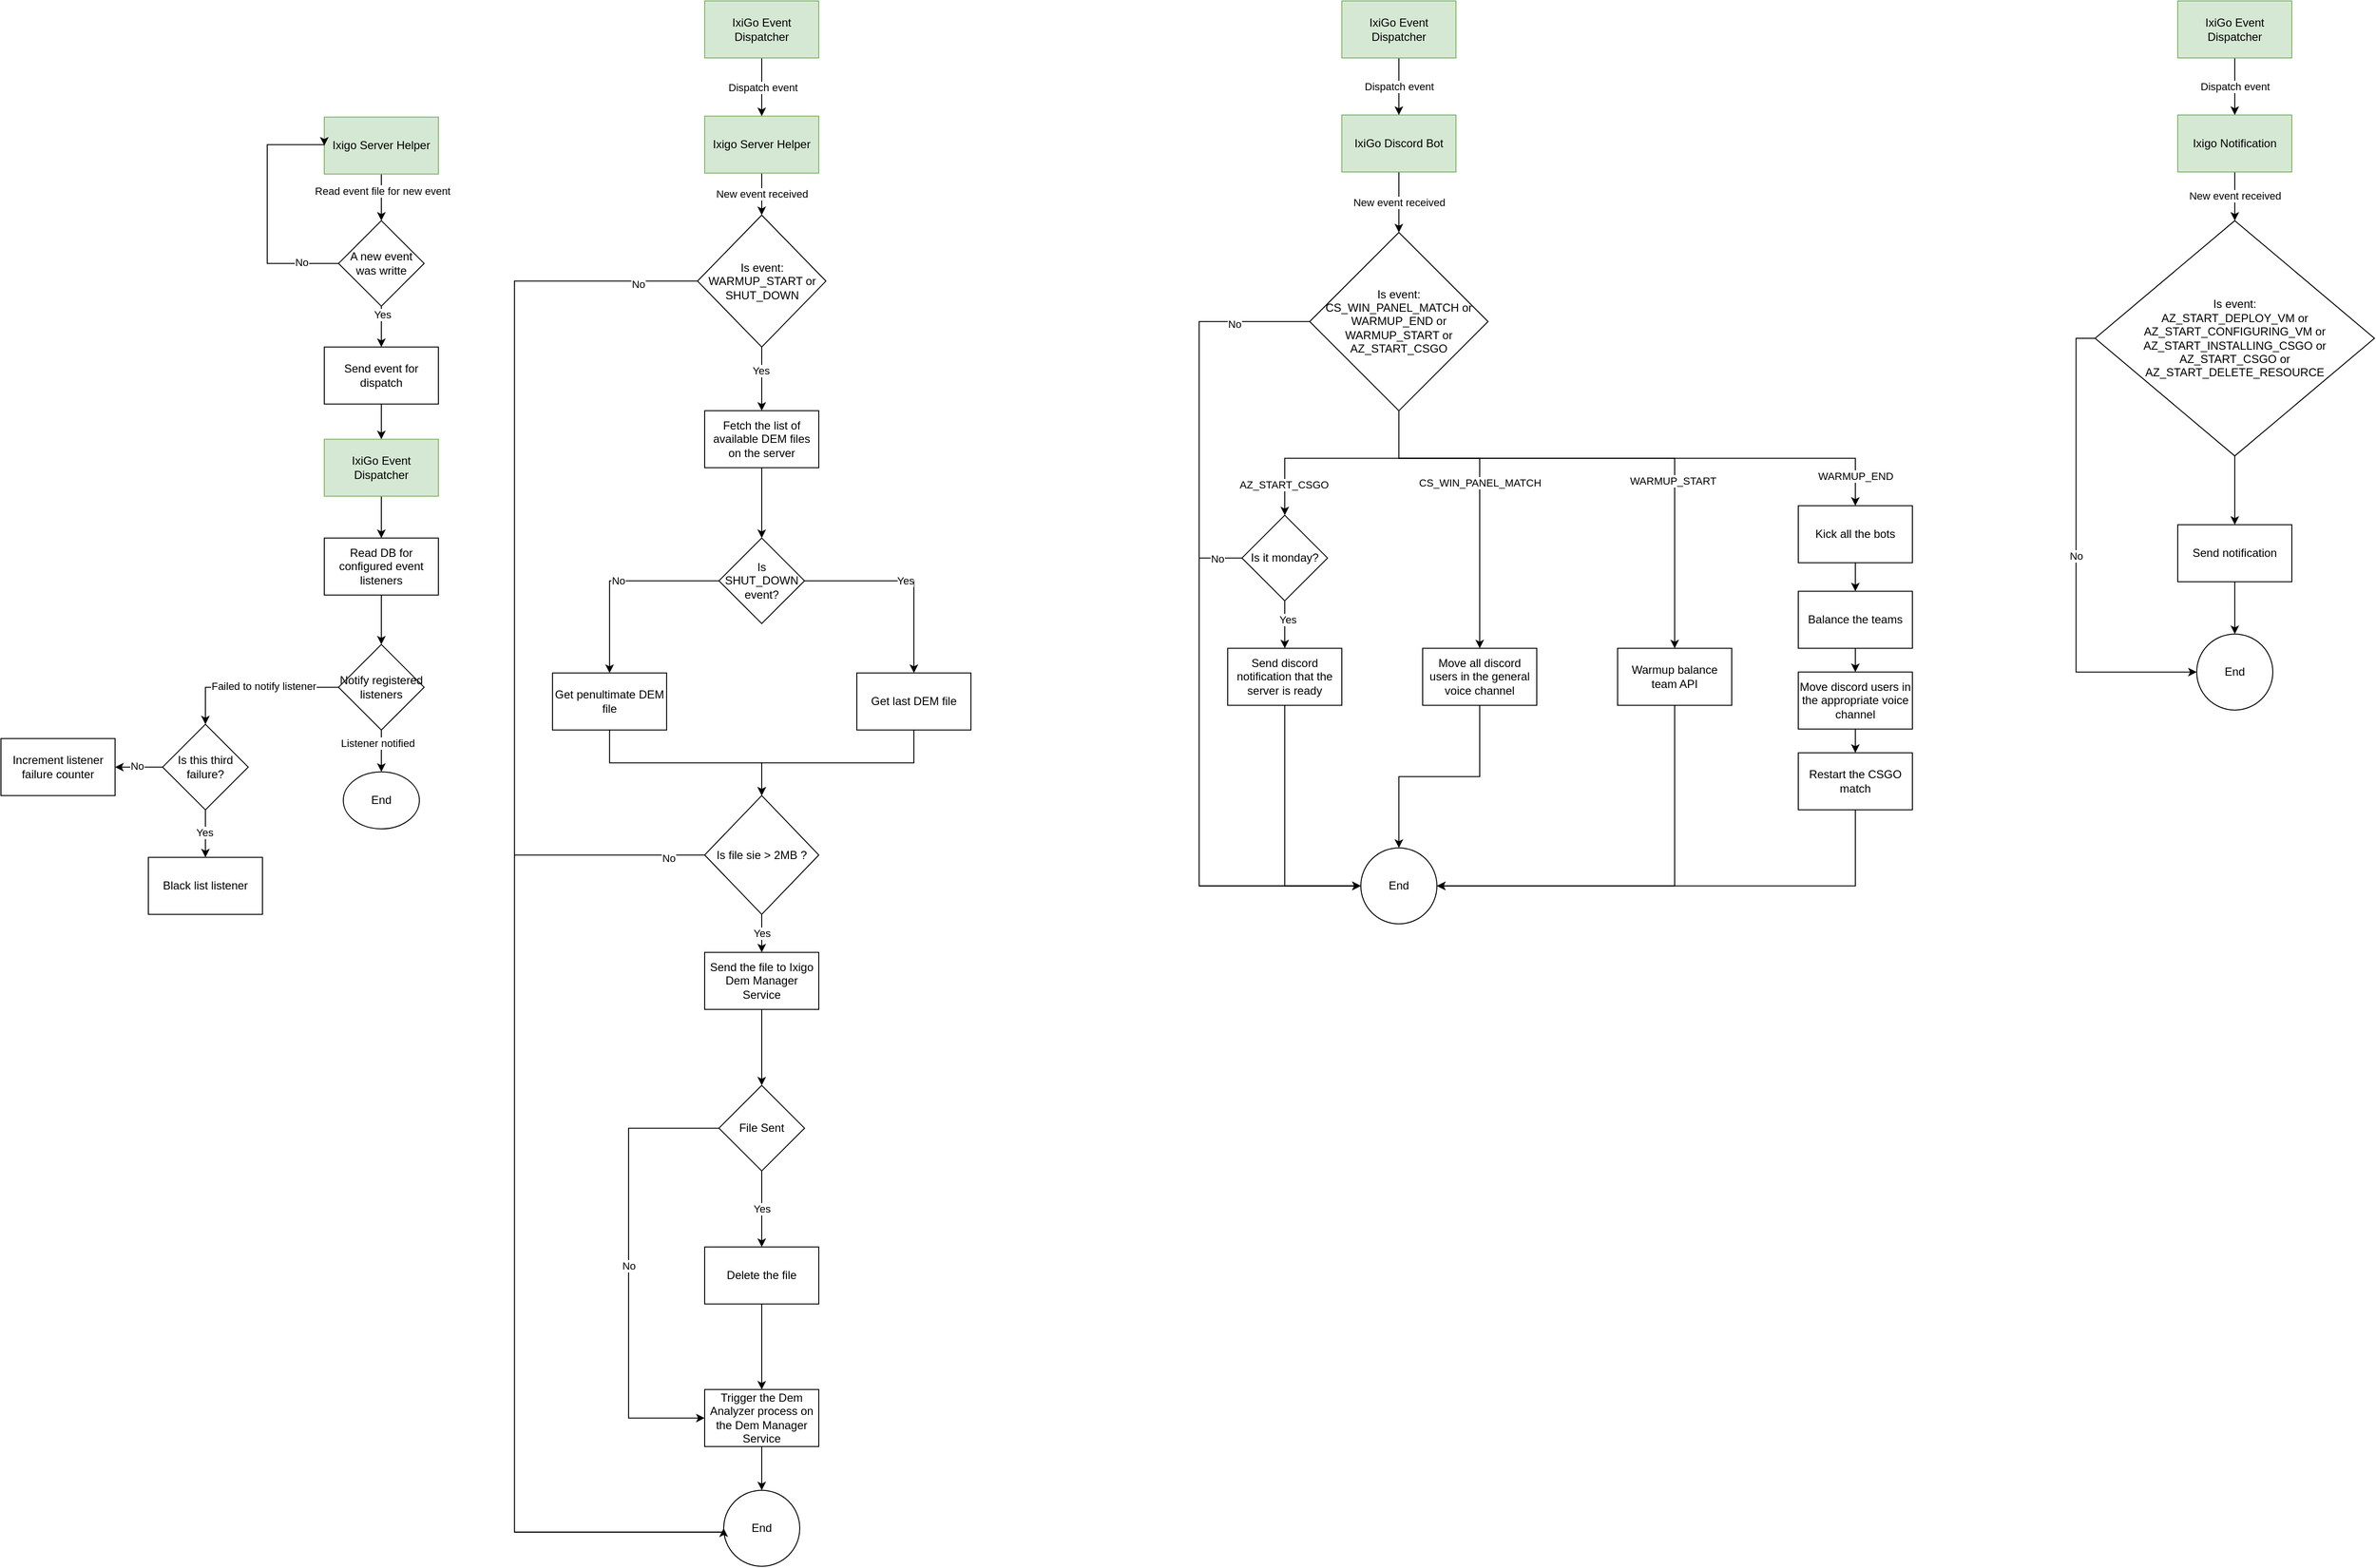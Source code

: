 <mxfile version="21.5.1" type="device">
  <diagram id="QthTcYhatjsJwfBfPGOI" name="Page-1">
    <mxGraphModel dx="1418" dy="820" grid="1" gridSize="10" guides="1" tooltips="1" connect="1" arrows="1" fold="1" page="1" pageScale="1" pageWidth="850" pageHeight="1100" math="0" shadow="0">
      <root>
        <mxCell id="0" />
        <mxCell id="1" parent="0" />
        <mxCell id="WEuV27HxXptXEJ2hA7Zx-4" style="edgeStyle=orthogonalEdgeStyle;rounded=0;orthogonalLoop=1;jettySize=auto;html=1;exitX=0.5;exitY=1;exitDx=0;exitDy=0;entryX=0.5;entryY=0;entryDx=0;entryDy=0;" parent="1" source="WEuV27HxXptXEJ2hA7Zx-1" target="WEuV27HxXptXEJ2hA7Zx-2" edge="1">
          <mxGeometry relative="1" as="geometry" />
        </mxCell>
        <mxCell id="WEuV27HxXptXEJ2hA7Zx-6" value="Read event file for new event" style="edgeLabel;html=1;align=center;verticalAlign=middle;resizable=0;points=[];" parent="WEuV27HxXptXEJ2hA7Zx-4" vertex="1" connectable="0">
          <mxGeometry x="-0.285" y="1" relative="1" as="geometry">
            <mxPoint as="offset" />
          </mxGeometry>
        </mxCell>
        <mxCell id="WEuV27HxXptXEJ2hA7Zx-1" value="Ixigo Server Helper" style="rounded=0;whiteSpace=wrap;html=1;fillColor=#d5e8d4;strokeColor=#82b366;" parent="1" vertex="1">
          <mxGeometry x="360" y="652.2" width="120" height="60" as="geometry" />
        </mxCell>
        <mxCell id="WEuV27HxXptXEJ2hA7Zx-7" style="edgeStyle=orthogonalEdgeStyle;rounded=0;orthogonalLoop=1;jettySize=auto;html=1;exitX=0;exitY=0.5;exitDx=0;exitDy=0;entryX=0;entryY=0.5;entryDx=0;entryDy=0;" parent="1" source="WEuV27HxXptXEJ2hA7Zx-2" target="WEuV27HxXptXEJ2hA7Zx-1" edge="1">
          <mxGeometry relative="1" as="geometry">
            <Array as="points">
              <mxPoint x="300" y="806.2" />
              <mxPoint x="300" y="681.2" />
              <mxPoint x="360" y="681.2" />
            </Array>
          </mxGeometry>
        </mxCell>
        <mxCell id="WEuV27HxXptXEJ2hA7Zx-8" value="No" style="edgeLabel;html=1;align=center;verticalAlign=middle;resizable=0;points=[];" parent="WEuV27HxXptXEJ2hA7Zx-7" vertex="1" connectable="0">
          <mxGeometry x="-0.701" y="-1" relative="1" as="geometry">
            <mxPoint as="offset" />
          </mxGeometry>
        </mxCell>
        <mxCell id="WEuV27HxXptXEJ2hA7Zx-10" style="edgeStyle=orthogonalEdgeStyle;rounded=0;orthogonalLoop=1;jettySize=auto;html=1;exitX=0.5;exitY=1;exitDx=0;exitDy=0;entryX=0.5;entryY=0;entryDx=0;entryDy=0;" parent="1" source="WEuV27HxXptXEJ2hA7Zx-2" target="WEuV27HxXptXEJ2hA7Zx-17" edge="1">
          <mxGeometry relative="1" as="geometry" />
        </mxCell>
        <mxCell id="WEuV27HxXptXEJ2hA7Zx-11" value="Yes" style="edgeLabel;html=1;align=center;verticalAlign=middle;resizable=0;points=[];" parent="WEuV27HxXptXEJ2hA7Zx-10" vertex="1" connectable="0">
          <mxGeometry x="-0.578" y="1" relative="1" as="geometry">
            <mxPoint as="offset" />
          </mxGeometry>
        </mxCell>
        <mxCell id="WEuV27HxXptXEJ2hA7Zx-2" value="A new event was writte" style="rhombus;whiteSpace=wrap;html=1;" parent="1" vertex="1">
          <mxGeometry x="375" y="761.2" width="90" height="90" as="geometry" />
        </mxCell>
        <mxCell id="WEuV27HxXptXEJ2hA7Zx-13" style="edgeStyle=orthogonalEdgeStyle;rounded=0;orthogonalLoop=1;jettySize=auto;html=1;exitX=0.5;exitY=1;exitDx=0;exitDy=0;entryX=0.5;entryY=0;entryDx=0;entryDy=0;" parent="1" source="WEuV27HxXptXEJ2hA7Zx-9" target="WEuV27HxXptXEJ2hA7Zx-12" edge="1">
          <mxGeometry relative="1" as="geometry" />
        </mxCell>
        <mxCell id="WEuV27HxXptXEJ2hA7Zx-9" value="IxiGo Event Dispatcher" style="rounded=0;whiteSpace=wrap;html=1;fillColor=#d5e8d4;strokeColor=#82b366;" parent="1" vertex="1">
          <mxGeometry x="360" y="991.2" width="120" height="60" as="geometry" />
        </mxCell>
        <mxCell id="WEuV27HxXptXEJ2hA7Zx-15" style="edgeStyle=orthogonalEdgeStyle;rounded=0;orthogonalLoop=1;jettySize=auto;html=1;exitX=0.5;exitY=1;exitDx=0;exitDy=0;entryX=0.5;entryY=0;entryDx=0;entryDy=0;" parent="1" source="WEuV27HxXptXEJ2hA7Zx-12" target="WEuV27HxXptXEJ2hA7Zx-16" edge="1">
          <mxGeometry relative="1" as="geometry">
            <mxPoint x="420" y="1351.2" as="targetPoint" />
          </mxGeometry>
        </mxCell>
        <mxCell id="WEuV27HxXptXEJ2hA7Zx-12" value="Read DB for configured event listeners" style="rounded=0;whiteSpace=wrap;html=1;" parent="1" vertex="1">
          <mxGeometry x="360" y="1095.2" width="120" height="60" as="geometry" />
        </mxCell>
        <mxCell id="WEuV27HxXptXEJ2hA7Zx-23" style="edgeStyle=orthogonalEdgeStyle;rounded=0;orthogonalLoop=1;jettySize=auto;html=1;exitX=0.5;exitY=1;exitDx=0;exitDy=0;entryX=0.5;entryY=0;entryDx=0;entryDy=0;" parent="1" source="WEuV27HxXptXEJ2hA7Zx-16" target="WEuV27HxXptXEJ2hA7Zx-22" edge="1">
          <mxGeometry relative="1" as="geometry" />
        </mxCell>
        <mxCell id="WEuV27HxXptXEJ2hA7Zx-24" value="Listener notified" style="edgeLabel;html=1;align=center;verticalAlign=middle;resizable=0;points=[];" parent="WEuV27HxXptXEJ2hA7Zx-23" vertex="1" connectable="0">
          <mxGeometry x="-0.364" y="-4" relative="1" as="geometry">
            <mxPoint as="offset" />
          </mxGeometry>
        </mxCell>
        <mxCell id="WEuV27HxXptXEJ2hA7Zx-27" style="edgeStyle=orthogonalEdgeStyle;rounded=0;orthogonalLoop=1;jettySize=auto;html=1;exitX=0;exitY=0.5;exitDx=0;exitDy=0;entryX=0.5;entryY=0;entryDx=0;entryDy=0;" parent="1" source="WEuV27HxXptXEJ2hA7Zx-16" target="WEuV27HxXptXEJ2hA7Zx-26" edge="1">
          <mxGeometry relative="1" as="geometry" />
        </mxCell>
        <mxCell id="WEuV27HxXptXEJ2hA7Zx-28" value="Failed to notify listener" style="edgeLabel;html=1;align=center;verticalAlign=middle;resizable=0;points=[];" parent="WEuV27HxXptXEJ2hA7Zx-27" vertex="1" connectable="0">
          <mxGeometry x="-0.117" y="-1" relative="1" as="geometry">
            <mxPoint as="offset" />
          </mxGeometry>
        </mxCell>
        <mxCell id="WEuV27HxXptXEJ2hA7Zx-16" value="Notify registered listeners" style="rhombus;whiteSpace=wrap;html=1;" parent="1" vertex="1">
          <mxGeometry x="375" y="1207.2" width="90" height="90" as="geometry" />
        </mxCell>
        <mxCell id="WEuV27HxXptXEJ2hA7Zx-18" style="edgeStyle=orthogonalEdgeStyle;rounded=0;orthogonalLoop=1;jettySize=auto;html=1;exitX=0.5;exitY=1;exitDx=0;exitDy=0;entryX=0.5;entryY=0;entryDx=0;entryDy=0;" parent="1" source="WEuV27HxXptXEJ2hA7Zx-17" target="WEuV27HxXptXEJ2hA7Zx-9" edge="1">
          <mxGeometry relative="1" as="geometry" />
        </mxCell>
        <mxCell id="WEuV27HxXptXEJ2hA7Zx-17" value="Send event for dispatch" style="rounded=0;whiteSpace=wrap;html=1;" parent="1" vertex="1">
          <mxGeometry x="360" y="894.2" width="120" height="60" as="geometry" />
        </mxCell>
        <mxCell id="WEuV27HxXptXEJ2hA7Zx-22" value="End" style="ellipse;whiteSpace=wrap;html=1;" parent="1" vertex="1">
          <mxGeometry x="380" y="1341.2" width="80" height="60" as="geometry" />
        </mxCell>
        <mxCell id="WEuV27HxXptXEJ2hA7Zx-30" style="edgeStyle=orthogonalEdgeStyle;rounded=0;orthogonalLoop=1;jettySize=auto;html=1;exitX=0.5;exitY=1;exitDx=0;exitDy=0;entryX=0.5;entryY=0;entryDx=0;entryDy=0;" parent="1" source="WEuV27HxXptXEJ2hA7Zx-26" target="WEuV27HxXptXEJ2hA7Zx-29" edge="1">
          <mxGeometry relative="1" as="geometry" />
        </mxCell>
        <mxCell id="WEuV27HxXptXEJ2hA7Zx-31" value="Yes" style="edgeLabel;html=1;align=center;verticalAlign=middle;resizable=0;points=[];" parent="WEuV27HxXptXEJ2hA7Zx-30" vertex="1" connectable="0">
          <mxGeometry x="-0.04" y="-1" relative="1" as="geometry">
            <mxPoint as="offset" />
          </mxGeometry>
        </mxCell>
        <mxCell id="WEuV27HxXptXEJ2hA7Zx-33" style="edgeStyle=orthogonalEdgeStyle;rounded=0;orthogonalLoop=1;jettySize=auto;html=1;exitX=0;exitY=0.5;exitDx=0;exitDy=0;entryX=1;entryY=0.5;entryDx=0;entryDy=0;" parent="1" source="WEuV27HxXptXEJ2hA7Zx-26" target="WEuV27HxXptXEJ2hA7Zx-32" edge="1">
          <mxGeometry relative="1" as="geometry" />
        </mxCell>
        <mxCell id="WEuV27HxXptXEJ2hA7Zx-34" value="No" style="edgeLabel;html=1;align=center;verticalAlign=middle;resizable=0;points=[];" parent="WEuV27HxXptXEJ2hA7Zx-33" vertex="1" connectable="0">
          <mxGeometry x="0.08" y="-1" relative="1" as="geometry">
            <mxPoint as="offset" />
          </mxGeometry>
        </mxCell>
        <mxCell id="WEuV27HxXptXEJ2hA7Zx-26" value="Is this third failure?" style="rhombus;whiteSpace=wrap;html=1;" parent="1" vertex="1">
          <mxGeometry x="190" y="1291.2" width="90" height="90" as="geometry" />
        </mxCell>
        <mxCell id="WEuV27HxXptXEJ2hA7Zx-29" value="Black list listener" style="rounded=0;whiteSpace=wrap;html=1;" parent="1" vertex="1">
          <mxGeometry x="175" y="1431.2" width="120" height="60" as="geometry" />
        </mxCell>
        <mxCell id="WEuV27HxXptXEJ2hA7Zx-32" value="Increment listener failure counter" style="rounded=0;whiteSpace=wrap;html=1;" parent="1" vertex="1">
          <mxGeometry x="20" y="1306.2" width="120" height="60" as="geometry" />
        </mxCell>
        <mxCell id="hRe1t57EW1xqElU4rjGp-43" value="New event received" style="edgeStyle=orthogonalEdgeStyle;rounded=0;orthogonalLoop=1;jettySize=auto;html=1;exitX=0.5;exitY=1;exitDx=0;exitDy=0;entryX=0.5;entryY=0;entryDx=0;entryDy=0;" parent="1" source="WEuV27HxXptXEJ2hA7Zx-35" target="hRe1t57EW1xqElU4rjGp-42" edge="1">
          <mxGeometry relative="1" as="geometry" />
        </mxCell>
        <mxCell id="WEuV27HxXptXEJ2hA7Zx-35" value="IxiGo Discord Bot" style="rounded=0;whiteSpace=wrap;html=1;fillColor=#d5e8d4;strokeColor=#82b366;" parent="1" vertex="1">
          <mxGeometry x="1430" y="650" width="120" height="60" as="geometry" />
        </mxCell>
        <mxCell id="hRe1t57EW1xqElU4rjGp-82" value="New event received" style="edgeStyle=orthogonalEdgeStyle;rounded=0;orthogonalLoop=1;jettySize=auto;html=1;exitX=0.5;exitY=1;exitDx=0;exitDy=0;entryX=0.5;entryY=0;entryDx=0;entryDy=0;" parent="1" source="WEuV27HxXptXEJ2hA7Zx-36" target="hRe1t57EW1xqElU4rjGp-80" edge="1">
          <mxGeometry relative="1" as="geometry" />
        </mxCell>
        <mxCell id="WEuV27HxXptXEJ2hA7Zx-36" value="Ixigo Notification" style="rounded=0;whiteSpace=wrap;html=1;fillColor=#d5e8d4;strokeColor=#82b366;" parent="1" vertex="1">
          <mxGeometry x="2309" y="650" width="120" height="60" as="geometry" />
        </mxCell>
        <mxCell id="hRe1t57EW1xqElU4rjGp-6" value="New event received" style="edgeStyle=orthogonalEdgeStyle;rounded=0;orthogonalLoop=1;jettySize=auto;html=1;exitX=0.5;exitY=1;exitDx=0;exitDy=0;entryX=0.5;entryY=0;entryDx=0;entryDy=0;" parent="1" source="WEuV27HxXptXEJ2hA7Zx-39" target="hRe1t57EW1xqElU4rjGp-5" edge="1">
          <mxGeometry relative="1" as="geometry" />
        </mxCell>
        <mxCell id="WEuV27HxXptXEJ2hA7Zx-39" value="Ixigo Server Helper" style="rounded=0;whiteSpace=wrap;html=1;fillColor=#d5e8d4;strokeColor=#82b366;" parent="1" vertex="1">
          <mxGeometry x="760" y="651.2" width="120" height="60" as="geometry" />
        </mxCell>
        <mxCell id="hRe1t57EW1xqElU4rjGp-3" style="edgeStyle=orthogonalEdgeStyle;rounded=0;orthogonalLoop=1;jettySize=auto;html=1;exitX=0.5;exitY=1;exitDx=0;exitDy=0;entryX=0.5;entryY=0;entryDx=0;entryDy=0;" parent="1" source="hRe1t57EW1xqElU4rjGp-2" target="WEuV27HxXptXEJ2hA7Zx-39" edge="1">
          <mxGeometry relative="1" as="geometry" />
        </mxCell>
        <mxCell id="hRe1t57EW1xqElU4rjGp-4" value="Dispatch event" style="edgeLabel;html=1;align=center;verticalAlign=middle;resizable=0;points=[];" parent="hRe1t57EW1xqElU4rjGp-3" vertex="1" connectable="0">
          <mxGeometry x="0.011" y="1" relative="1" as="geometry">
            <mxPoint as="offset" />
          </mxGeometry>
        </mxCell>
        <mxCell id="hRe1t57EW1xqElU4rjGp-2" value="IxiGo Event Dispatcher" style="rounded=0;whiteSpace=wrap;html=1;fillColor=#d5e8d4;strokeColor=#82b366;" parent="1" vertex="1">
          <mxGeometry x="760" y="530" width="120" height="60" as="geometry" />
        </mxCell>
        <mxCell id="hRe1t57EW1xqElU4rjGp-9" value="" style="edgeStyle=orthogonalEdgeStyle;rounded=0;orthogonalLoop=1;jettySize=auto;html=1;exitX=0;exitY=0.5;exitDx=0;exitDy=0;entryX=0;entryY=0.5;entryDx=0;entryDy=0;" parent="1" source="hRe1t57EW1xqElU4rjGp-5" target="hRe1t57EW1xqElU4rjGp-8" edge="1">
          <mxGeometry relative="1" as="geometry">
            <Array as="points">
              <mxPoint x="560" y="825.2" />
              <mxPoint x="560" y="2141.2" />
              <mxPoint x="780" y="2141.2" />
            </Array>
          </mxGeometry>
        </mxCell>
        <mxCell id="hRe1t57EW1xqElU4rjGp-37" value="No" style="edgeLabel;html=1;align=center;verticalAlign=middle;resizable=0;points=[];" parent="hRe1t57EW1xqElU4rjGp-9" vertex="1" connectable="0">
          <mxGeometry x="-0.927" y="3" relative="1" as="geometry">
            <mxPoint x="1" as="offset" />
          </mxGeometry>
        </mxCell>
        <mxCell id="hRe1t57EW1xqElU4rjGp-12" style="edgeStyle=orthogonalEdgeStyle;rounded=0;orthogonalLoop=1;jettySize=auto;html=1;exitX=0.5;exitY=1;exitDx=0;exitDy=0;entryX=0.5;entryY=0;entryDx=0;entryDy=0;" parent="1" source="hRe1t57EW1xqElU4rjGp-5" target="hRe1t57EW1xqElU4rjGp-11" edge="1">
          <mxGeometry relative="1" as="geometry" />
        </mxCell>
        <mxCell id="hRe1t57EW1xqElU4rjGp-38" value="Yes" style="edgeLabel;html=1;align=center;verticalAlign=middle;resizable=0;points=[];" parent="hRe1t57EW1xqElU4rjGp-12" vertex="1" connectable="0">
          <mxGeometry x="-0.254" y="-1" relative="1" as="geometry">
            <mxPoint as="offset" />
          </mxGeometry>
        </mxCell>
        <mxCell id="hRe1t57EW1xqElU4rjGp-5" value="Is event:&lt;br&gt;WARMUP_START or SHUT_DOWN" style="rhombus;whiteSpace=wrap;html=1;" parent="1" vertex="1">
          <mxGeometry x="752.5" y="755.4" width="135" height="138.8" as="geometry" />
        </mxCell>
        <mxCell id="hRe1t57EW1xqElU4rjGp-8" value="End" style="ellipse;whiteSpace=wrap;html=1;aspect=fixed;" parent="1" vertex="1">
          <mxGeometry x="780" y="2097.2" width="80" height="80" as="geometry" />
        </mxCell>
        <mxCell id="hRe1t57EW1xqElU4rjGp-14" style="edgeStyle=orthogonalEdgeStyle;rounded=0;orthogonalLoop=1;jettySize=auto;html=1;exitX=0.5;exitY=1;exitDx=0;exitDy=0;entryX=0.5;entryY=0;entryDx=0;entryDy=0;" parent="1" source="hRe1t57EW1xqElU4rjGp-11" target="hRe1t57EW1xqElU4rjGp-13" edge="1">
          <mxGeometry relative="1" as="geometry" />
        </mxCell>
        <mxCell id="hRe1t57EW1xqElU4rjGp-11" value="Fetch the list of available DEM files on the server" style="rounded=0;whiteSpace=wrap;html=1;" parent="1" vertex="1">
          <mxGeometry x="760" y="961.2" width="120" height="60" as="geometry" />
        </mxCell>
        <mxCell id="hRe1t57EW1xqElU4rjGp-17" value="No" style="edgeStyle=orthogonalEdgeStyle;rounded=0;orthogonalLoop=1;jettySize=auto;html=1;exitX=0;exitY=0.5;exitDx=0;exitDy=0;entryX=0.5;entryY=0;entryDx=0;entryDy=0;" parent="1" source="hRe1t57EW1xqElU4rjGp-13" target="hRe1t57EW1xqElU4rjGp-15" edge="1">
          <mxGeometry relative="1" as="geometry" />
        </mxCell>
        <mxCell id="hRe1t57EW1xqElU4rjGp-18" value="Yes" style="edgeStyle=orthogonalEdgeStyle;rounded=0;orthogonalLoop=1;jettySize=auto;html=1;exitX=1;exitY=0.5;exitDx=0;exitDy=0;entryX=0.5;entryY=0;entryDx=0;entryDy=0;" parent="1" source="hRe1t57EW1xqElU4rjGp-13" target="hRe1t57EW1xqElU4rjGp-16" edge="1">
          <mxGeometry relative="1" as="geometry" />
        </mxCell>
        <mxCell id="hRe1t57EW1xqElU4rjGp-13" value="Is SHUT_DOWN event?" style="rhombus;whiteSpace=wrap;html=1;" parent="1" vertex="1">
          <mxGeometry x="775" y="1095.2" width="90" height="90" as="geometry" />
        </mxCell>
        <mxCell id="hRe1t57EW1xqElU4rjGp-23" style="edgeStyle=orthogonalEdgeStyle;rounded=0;orthogonalLoop=1;jettySize=auto;html=1;exitX=0.5;exitY=1;exitDx=0;exitDy=0;entryX=0.5;entryY=0;entryDx=0;entryDy=0;" parent="1" source="hRe1t57EW1xqElU4rjGp-15" target="hRe1t57EW1xqElU4rjGp-20" edge="1">
          <mxGeometry relative="1" as="geometry" />
        </mxCell>
        <mxCell id="hRe1t57EW1xqElU4rjGp-15" value="Get penultimate DEM file" style="rounded=0;whiteSpace=wrap;html=1;" parent="1" vertex="1">
          <mxGeometry x="600" y="1237.2" width="120" height="60" as="geometry" />
        </mxCell>
        <mxCell id="hRe1t57EW1xqElU4rjGp-21" style="edgeStyle=orthogonalEdgeStyle;rounded=0;orthogonalLoop=1;jettySize=auto;html=1;exitX=0.5;exitY=1;exitDx=0;exitDy=0;entryX=0.5;entryY=0;entryDx=0;entryDy=0;" parent="1" source="hRe1t57EW1xqElU4rjGp-16" target="hRe1t57EW1xqElU4rjGp-20" edge="1">
          <mxGeometry relative="1" as="geometry" />
        </mxCell>
        <mxCell id="hRe1t57EW1xqElU4rjGp-16" value="Get last DEM file" style="rounded=0;whiteSpace=wrap;html=1;" parent="1" vertex="1">
          <mxGeometry x="920" y="1237.2" width="120" height="60" as="geometry" />
        </mxCell>
        <mxCell id="hRe1t57EW1xqElU4rjGp-25" style="edgeStyle=orthogonalEdgeStyle;rounded=0;orthogonalLoop=1;jettySize=auto;html=1;exitX=0;exitY=0.5;exitDx=0;exitDy=0;entryX=0;entryY=0.5;entryDx=0;entryDy=0;" parent="1" source="hRe1t57EW1xqElU4rjGp-20" target="hRe1t57EW1xqElU4rjGp-8" edge="1">
          <mxGeometry relative="1" as="geometry">
            <mxPoint x="580" y="2151.2" as="targetPoint" />
            <Array as="points">
              <mxPoint x="560" y="1429.2" />
              <mxPoint x="560" y="2141.2" />
              <mxPoint x="780" y="2141.2" />
            </Array>
          </mxGeometry>
        </mxCell>
        <mxCell id="hRe1t57EW1xqElU4rjGp-39" value="No" style="edgeLabel;html=1;align=center;verticalAlign=middle;resizable=0;points=[];" parent="hRe1t57EW1xqElU4rjGp-25" vertex="1" connectable="0">
          <mxGeometry x="-0.933" y="3" relative="1" as="geometry">
            <mxPoint as="offset" />
          </mxGeometry>
        </mxCell>
        <mxCell id="hRe1t57EW1xqElU4rjGp-27" value="Yes" style="edgeStyle=orthogonalEdgeStyle;rounded=0;orthogonalLoop=1;jettySize=auto;html=1;exitX=0.5;exitY=1;exitDx=0;exitDy=0;entryX=0.5;entryY=0;entryDx=0;entryDy=0;" parent="1" source="hRe1t57EW1xqElU4rjGp-20" target="hRe1t57EW1xqElU4rjGp-24" edge="1">
          <mxGeometry relative="1" as="geometry" />
        </mxCell>
        <mxCell id="hRe1t57EW1xqElU4rjGp-20" value="Is file sie &amp;gt; 2MB ?" style="rhombus;whiteSpace=wrap;html=1;" parent="1" vertex="1">
          <mxGeometry x="760" y="1366.2" width="120" height="125" as="geometry" />
        </mxCell>
        <mxCell id="hRe1t57EW1xqElU4rjGp-30" style="edgeStyle=orthogonalEdgeStyle;rounded=0;orthogonalLoop=1;jettySize=auto;html=1;exitX=0.5;exitY=1;exitDx=0;exitDy=0;entryX=0.5;entryY=0;entryDx=0;entryDy=0;" parent="1" source="hRe1t57EW1xqElU4rjGp-24" target="hRe1t57EW1xqElU4rjGp-29" edge="1">
          <mxGeometry relative="1" as="geometry" />
        </mxCell>
        <mxCell id="hRe1t57EW1xqElU4rjGp-24" value="Send the file to Ixigo Dem Manager Service" style="rounded=0;whiteSpace=wrap;html=1;" parent="1" vertex="1">
          <mxGeometry x="760" y="1531.2" width="120" height="60" as="geometry" />
        </mxCell>
        <mxCell id="hRe1t57EW1xqElU4rjGp-32" value="Yes" style="edgeStyle=orthogonalEdgeStyle;rounded=0;orthogonalLoop=1;jettySize=auto;html=1;exitX=0.5;exitY=1;exitDx=0;exitDy=0;entryX=0.5;entryY=0;entryDx=0;entryDy=0;" parent="1" source="hRe1t57EW1xqElU4rjGp-29" target="hRe1t57EW1xqElU4rjGp-31" edge="1">
          <mxGeometry relative="1" as="geometry" />
        </mxCell>
        <mxCell id="hRe1t57EW1xqElU4rjGp-35" value="No" style="edgeStyle=orthogonalEdgeStyle;rounded=0;orthogonalLoop=1;jettySize=auto;html=1;exitX=0;exitY=0.5;exitDx=0;exitDy=0;entryX=0;entryY=0.5;entryDx=0;entryDy=0;" parent="1" source="hRe1t57EW1xqElU4rjGp-29" target="hRe1t57EW1xqElU4rjGp-33" edge="1">
          <mxGeometry relative="1" as="geometry">
            <Array as="points">
              <mxPoint x="680" y="1716.2" />
              <mxPoint x="680" y="2021.2" />
            </Array>
          </mxGeometry>
        </mxCell>
        <mxCell id="hRe1t57EW1xqElU4rjGp-29" value="File Sent" style="rhombus;whiteSpace=wrap;html=1;" parent="1" vertex="1">
          <mxGeometry x="775" y="1671.2" width="90" height="90" as="geometry" />
        </mxCell>
        <mxCell id="hRe1t57EW1xqElU4rjGp-34" style="edgeStyle=orthogonalEdgeStyle;rounded=0;orthogonalLoop=1;jettySize=auto;html=1;exitX=0.5;exitY=1;exitDx=0;exitDy=0;entryX=0.5;entryY=0;entryDx=0;entryDy=0;" parent="1" source="hRe1t57EW1xqElU4rjGp-31" target="hRe1t57EW1xqElU4rjGp-33" edge="1">
          <mxGeometry relative="1" as="geometry" />
        </mxCell>
        <mxCell id="hRe1t57EW1xqElU4rjGp-31" value="Delete the file" style="rounded=0;whiteSpace=wrap;html=1;" parent="1" vertex="1">
          <mxGeometry x="760" y="1841.2" width="120" height="60" as="geometry" />
        </mxCell>
        <mxCell id="hRe1t57EW1xqElU4rjGp-36" style="edgeStyle=orthogonalEdgeStyle;rounded=0;orthogonalLoop=1;jettySize=auto;html=1;exitX=0.5;exitY=1;exitDx=0;exitDy=0;entryX=0.5;entryY=0;entryDx=0;entryDy=0;" parent="1" source="hRe1t57EW1xqElU4rjGp-33" target="hRe1t57EW1xqElU4rjGp-8" edge="1">
          <mxGeometry relative="1" as="geometry" />
        </mxCell>
        <mxCell id="hRe1t57EW1xqElU4rjGp-33" value="Trigger the Dem Analyzer process on the Dem Manager Service" style="rounded=0;whiteSpace=wrap;html=1;" parent="1" vertex="1">
          <mxGeometry x="760" y="1991.2" width="120" height="60" as="geometry" />
        </mxCell>
        <mxCell id="hRe1t57EW1xqElU4rjGp-41" value="Dispatch event" style="edgeStyle=orthogonalEdgeStyle;rounded=0;orthogonalLoop=1;jettySize=auto;html=1;exitX=0.5;exitY=1;exitDx=0;exitDy=0;entryX=0.5;entryY=0;entryDx=0;entryDy=0;" parent="1" source="hRe1t57EW1xqElU4rjGp-40" target="WEuV27HxXptXEJ2hA7Zx-35" edge="1">
          <mxGeometry relative="1" as="geometry" />
        </mxCell>
        <mxCell id="hRe1t57EW1xqElU4rjGp-40" value="IxiGo Event Dispatcher" style="rounded=0;whiteSpace=wrap;html=1;fillColor=#d5e8d4;strokeColor=#82b366;" parent="1" vertex="1">
          <mxGeometry x="1430" y="530" width="120" height="60" as="geometry" />
        </mxCell>
        <mxCell id="hRe1t57EW1xqElU4rjGp-45" style="edgeStyle=orthogonalEdgeStyle;rounded=0;orthogonalLoop=1;jettySize=auto;html=1;exitX=0;exitY=0.5;exitDx=0;exitDy=0;entryX=0;entryY=0.5;entryDx=0;entryDy=0;" parent="1" source="hRe1t57EW1xqElU4rjGp-42" target="hRe1t57EW1xqElU4rjGp-44" edge="1">
          <mxGeometry relative="1" as="geometry">
            <Array as="points">
              <mxPoint x="1280" y="867.2" />
              <mxPoint x="1280" y="1461.2" />
            </Array>
          </mxGeometry>
        </mxCell>
        <mxCell id="hRe1t57EW1xqElU4rjGp-46" value="No" style="edgeLabel;html=1;align=center;verticalAlign=middle;resizable=0;points=[];" parent="hRe1t57EW1xqElU4rjGp-45" vertex="1" connectable="0">
          <mxGeometry x="-0.819" y="2" relative="1" as="geometry">
            <mxPoint as="offset" />
          </mxGeometry>
        </mxCell>
        <mxCell id="hRe1t57EW1xqElU4rjGp-50" style="edgeStyle=orthogonalEdgeStyle;rounded=0;orthogonalLoop=1;jettySize=auto;html=1;exitX=0.5;exitY=1;exitDx=0;exitDy=0;entryX=0.5;entryY=0;entryDx=0;entryDy=0;" parent="1" source="hRe1t57EW1xqElU4rjGp-42" target="hRe1t57EW1xqElU4rjGp-49" edge="1">
          <mxGeometry relative="1" as="geometry">
            <Array as="points">
              <mxPoint x="1490" y="1011.2" />
              <mxPoint x="1370" y="1011.2" />
            </Array>
          </mxGeometry>
        </mxCell>
        <mxCell id="hRe1t57EW1xqElU4rjGp-51" value="AZ_START_CSGO" style="edgeLabel;html=1;align=center;verticalAlign=middle;resizable=0;points=[];" parent="hRe1t57EW1xqElU4rjGp-50" vertex="1" connectable="0">
          <mxGeometry x="0.722" y="-1" relative="1" as="geometry">
            <mxPoint as="offset" />
          </mxGeometry>
        </mxCell>
        <mxCell id="hRe1t57EW1xqElU4rjGp-60" style="edgeStyle=orthogonalEdgeStyle;rounded=0;orthogonalLoop=1;jettySize=auto;html=1;exitX=0.5;exitY=1;exitDx=0;exitDy=0;entryX=0.5;entryY=0;entryDx=0;entryDy=0;" parent="1" source="hRe1t57EW1xqElU4rjGp-42" target="hRe1t57EW1xqElU4rjGp-59" edge="1">
          <mxGeometry relative="1" as="geometry">
            <Array as="points">
              <mxPoint x="1490" y="1011.2" />
              <mxPoint x="1575" y="1011.2" />
            </Array>
          </mxGeometry>
        </mxCell>
        <mxCell id="hRe1t57EW1xqElU4rjGp-61" value="CS_WIN_PANEL_MATCH" style="edgeLabel;html=1;align=center;verticalAlign=middle;resizable=0;points=[];" parent="hRe1t57EW1xqElU4rjGp-60" vertex="1" connectable="0">
          <mxGeometry x="0.078" relative="1" as="geometry">
            <mxPoint y="-20" as="offset" />
          </mxGeometry>
        </mxCell>
        <mxCell id="hRe1t57EW1xqElU4rjGp-65" style="edgeStyle=orthogonalEdgeStyle;rounded=0;orthogonalLoop=1;jettySize=auto;html=1;exitX=0.5;exitY=1;exitDx=0;exitDy=0;entryX=0.5;entryY=0;entryDx=0;entryDy=0;" parent="1" source="hRe1t57EW1xqElU4rjGp-42" target="hRe1t57EW1xqElU4rjGp-64" edge="1">
          <mxGeometry relative="1" as="geometry">
            <Array as="points">
              <mxPoint x="1490" y="1011.2" />
              <mxPoint x="1780" y="1011.2" />
            </Array>
          </mxGeometry>
        </mxCell>
        <mxCell id="hRe1t57EW1xqElU4rjGp-66" value="WARMUP_START" style="edgeLabel;html=1;align=center;verticalAlign=middle;resizable=0;points=[];" parent="hRe1t57EW1xqElU4rjGp-65" vertex="1" connectable="0">
          <mxGeometry x="0.348" y="-2" relative="1" as="geometry">
            <mxPoint as="offset" />
          </mxGeometry>
        </mxCell>
        <mxCell id="hRe1t57EW1xqElU4rjGp-69" style="edgeStyle=orthogonalEdgeStyle;rounded=0;orthogonalLoop=1;jettySize=auto;html=1;exitX=0.5;exitY=1;exitDx=0;exitDy=0;entryX=0.5;entryY=0;entryDx=0;entryDy=0;" parent="1" source="hRe1t57EW1xqElU4rjGp-42" target="hRe1t57EW1xqElU4rjGp-68" edge="1">
          <mxGeometry relative="1" as="geometry" />
        </mxCell>
        <mxCell id="hRe1t57EW1xqElU4rjGp-70" value="WARMUP_END" style="edgeLabel;html=1;align=center;verticalAlign=middle;resizable=0;points=[];" parent="hRe1t57EW1xqElU4rjGp-69" vertex="1" connectable="0">
          <mxGeometry x="0.891" relative="1" as="geometry">
            <mxPoint as="offset" />
          </mxGeometry>
        </mxCell>
        <mxCell id="hRe1t57EW1xqElU4rjGp-42" value="Is event:&lt;br&gt;CS_WIN_PANEL_MATCH or WARMUP_END or WARMUP_START or AZ_START_CSGO" style="rhombus;whiteSpace=wrap;html=1;" parent="1" vertex="1">
          <mxGeometry x="1396.25" y="773.6" width="187.5" height="187.6" as="geometry" />
        </mxCell>
        <mxCell id="hRe1t57EW1xqElU4rjGp-44" value="End" style="ellipse;whiteSpace=wrap;html=1;aspect=fixed;" parent="1" vertex="1">
          <mxGeometry x="1450" y="1421.2" width="80" height="80" as="geometry" />
        </mxCell>
        <mxCell id="hRe1t57EW1xqElU4rjGp-53" style="edgeStyle=orthogonalEdgeStyle;rounded=0;orthogonalLoop=1;jettySize=auto;html=1;exitX=0.5;exitY=1;exitDx=0;exitDy=0;entryX=0;entryY=0.5;entryDx=0;entryDy=0;" parent="1" source="hRe1t57EW1xqElU4rjGp-47" target="hRe1t57EW1xqElU4rjGp-44" edge="1">
          <mxGeometry relative="1" as="geometry" />
        </mxCell>
        <mxCell id="hRe1t57EW1xqElU4rjGp-47" value="Send discord notification that the server is ready" style="rounded=0;whiteSpace=wrap;html=1;" parent="1" vertex="1">
          <mxGeometry x="1310" y="1211.2" width="120" height="60" as="geometry" />
        </mxCell>
        <mxCell id="hRe1t57EW1xqElU4rjGp-52" style="edgeStyle=orthogonalEdgeStyle;rounded=0;orthogonalLoop=1;jettySize=auto;html=1;exitX=0.5;exitY=1;exitDx=0;exitDy=0;entryX=0.5;entryY=0;entryDx=0;entryDy=0;" parent="1" source="hRe1t57EW1xqElU4rjGp-49" target="hRe1t57EW1xqElU4rjGp-47" edge="1">
          <mxGeometry relative="1" as="geometry" />
        </mxCell>
        <mxCell id="hRe1t57EW1xqElU4rjGp-54" value="Yes" style="edgeLabel;html=1;align=center;verticalAlign=middle;resizable=0;points=[];" parent="hRe1t57EW1xqElU4rjGp-52" vertex="1" connectable="0">
          <mxGeometry x="-0.2" y="3" relative="1" as="geometry">
            <mxPoint as="offset" />
          </mxGeometry>
        </mxCell>
        <mxCell id="hRe1t57EW1xqElU4rjGp-56" style="edgeStyle=orthogonalEdgeStyle;rounded=0;orthogonalLoop=1;jettySize=auto;html=1;exitX=0;exitY=0.5;exitDx=0;exitDy=0;entryX=0;entryY=0.5;entryDx=0;entryDy=0;" parent="1" source="hRe1t57EW1xqElU4rjGp-49" target="hRe1t57EW1xqElU4rjGp-44" edge="1">
          <mxGeometry relative="1" as="geometry">
            <Array as="points">
              <mxPoint x="1280" y="1116.2" />
              <mxPoint x="1280" y="1461.2" />
            </Array>
          </mxGeometry>
        </mxCell>
        <mxCell id="hRe1t57EW1xqElU4rjGp-57" value="No" style="edgeLabel;html=1;align=center;verticalAlign=middle;resizable=0;points=[];" parent="hRe1t57EW1xqElU4rjGp-56" vertex="1" connectable="0">
          <mxGeometry x="-0.907" y="1" relative="1" as="geometry">
            <mxPoint as="offset" />
          </mxGeometry>
        </mxCell>
        <mxCell id="hRe1t57EW1xqElU4rjGp-49" value="Is it monday?" style="rhombus;whiteSpace=wrap;html=1;" parent="1" vertex="1">
          <mxGeometry x="1325" y="1071.2" width="90" height="90" as="geometry" />
        </mxCell>
        <mxCell id="hRe1t57EW1xqElU4rjGp-63" style="edgeStyle=orthogonalEdgeStyle;rounded=0;orthogonalLoop=1;jettySize=auto;html=1;exitX=0.5;exitY=1;exitDx=0;exitDy=0;entryX=0.5;entryY=0;entryDx=0;entryDy=0;" parent="1" source="hRe1t57EW1xqElU4rjGp-59" target="hRe1t57EW1xqElU4rjGp-44" edge="1">
          <mxGeometry relative="1" as="geometry" />
        </mxCell>
        <mxCell id="hRe1t57EW1xqElU4rjGp-59" value="Move all discord users in the general voice channel" style="rounded=0;whiteSpace=wrap;html=1;" parent="1" vertex="1">
          <mxGeometry x="1515" y="1211.2" width="120" height="60" as="geometry" />
        </mxCell>
        <mxCell id="hRe1t57EW1xqElU4rjGp-67" style="edgeStyle=orthogonalEdgeStyle;rounded=0;orthogonalLoop=1;jettySize=auto;html=1;exitX=0.5;exitY=1;exitDx=0;exitDy=0;entryX=1;entryY=0.5;entryDx=0;entryDy=0;" parent="1" source="hRe1t57EW1xqElU4rjGp-64" target="hRe1t57EW1xqElU4rjGp-44" edge="1">
          <mxGeometry relative="1" as="geometry" />
        </mxCell>
        <mxCell id="hRe1t57EW1xqElU4rjGp-64" value="Warmup balance team API" style="rounded=0;whiteSpace=wrap;html=1;" parent="1" vertex="1">
          <mxGeometry x="1720" y="1211.2" width="120" height="60" as="geometry" />
        </mxCell>
        <mxCell id="hRe1t57EW1xqElU4rjGp-74" style="edgeStyle=orthogonalEdgeStyle;rounded=0;orthogonalLoop=1;jettySize=auto;html=1;exitX=0.5;exitY=1;exitDx=0;exitDy=0;entryX=0.5;entryY=0;entryDx=0;entryDy=0;" parent="1" source="hRe1t57EW1xqElU4rjGp-68" target="hRe1t57EW1xqElU4rjGp-71" edge="1">
          <mxGeometry relative="1" as="geometry" />
        </mxCell>
        <mxCell id="hRe1t57EW1xqElU4rjGp-68" value="Kick all the bots" style="rounded=0;whiteSpace=wrap;html=1;" parent="1" vertex="1">
          <mxGeometry x="1910" y="1061.2" width="120" height="60" as="geometry" />
        </mxCell>
        <mxCell id="hRe1t57EW1xqElU4rjGp-75" style="edgeStyle=orthogonalEdgeStyle;rounded=0;orthogonalLoop=1;jettySize=auto;html=1;exitX=0.5;exitY=1;exitDx=0;exitDy=0;entryX=0.5;entryY=0;entryDx=0;entryDy=0;" parent="1" source="hRe1t57EW1xqElU4rjGp-71" target="hRe1t57EW1xqElU4rjGp-72" edge="1">
          <mxGeometry relative="1" as="geometry" />
        </mxCell>
        <mxCell id="hRe1t57EW1xqElU4rjGp-71" value="Balance the teams" style="rounded=0;whiteSpace=wrap;html=1;" parent="1" vertex="1">
          <mxGeometry x="1910" y="1151.2" width="120" height="60" as="geometry" />
        </mxCell>
        <mxCell id="hRe1t57EW1xqElU4rjGp-76" style="edgeStyle=orthogonalEdgeStyle;rounded=0;orthogonalLoop=1;jettySize=auto;html=1;exitX=0.5;exitY=1;exitDx=0;exitDy=0;entryX=0.5;entryY=0;entryDx=0;entryDy=0;" parent="1" source="hRe1t57EW1xqElU4rjGp-72" target="hRe1t57EW1xqElU4rjGp-73" edge="1">
          <mxGeometry relative="1" as="geometry" />
        </mxCell>
        <mxCell id="hRe1t57EW1xqElU4rjGp-72" value="Move discord users in the appropriate voice channel" style="rounded=0;whiteSpace=wrap;html=1;" parent="1" vertex="1">
          <mxGeometry x="1910" y="1236.2" width="120" height="60" as="geometry" />
        </mxCell>
        <mxCell id="hRe1t57EW1xqElU4rjGp-77" style="edgeStyle=orthogonalEdgeStyle;rounded=0;orthogonalLoop=1;jettySize=auto;html=1;exitX=0.5;exitY=1;exitDx=0;exitDy=0;entryX=1;entryY=0.5;entryDx=0;entryDy=0;" parent="1" source="hRe1t57EW1xqElU4rjGp-73" target="hRe1t57EW1xqElU4rjGp-44" edge="1">
          <mxGeometry relative="1" as="geometry" />
        </mxCell>
        <mxCell id="hRe1t57EW1xqElU4rjGp-73" value="Restart the CSGO match" style="rounded=0;whiteSpace=wrap;html=1;" parent="1" vertex="1">
          <mxGeometry x="1910" y="1321.2" width="120" height="60" as="geometry" />
        </mxCell>
        <mxCell id="hRe1t57EW1xqElU4rjGp-79" value="Dispatch event" style="edgeStyle=orthogonalEdgeStyle;rounded=0;orthogonalLoop=1;jettySize=auto;html=1;exitX=0.5;exitY=1;exitDx=0;exitDy=0;entryX=0.5;entryY=0;entryDx=0;entryDy=0;" parent="1" source="hRe1t57EW1xqElU4rjGp-78" target="WEuV27HxXptXEJ2hA7Zx-36" edge="1">
          <mxGeometry relative="1" as="geometry" />
        </mxCell>
        <mxCell id="hRe1t57EW1xqElU4rjGp-78" value="IxiGo Event Dispatcher" style="rounded=0;whiteSpace=wrap;html=1;fillColor=#d5e8d4;strokeColor=#82b366;" parent="1" vertex="1">
          <mxGeometry x="2309" y="530" width="120" height="60" as="geometry" />
        </mxCell>
        <mxCell id="hRe1t57EW1xqElU4rjGp-84" value="No" style="edgeStyle=orthogonalEdgeStyle;rounded=0;orthogonalLoop=1;jettySize=auto;html=1;exitX=0;exitY=0.5;exitDx=0;exitDy=0;entryX=0;entryY=0.5;entryDx=0;entryDy=0;" parent="1" source="hRe1t57EW1xqElU4rjGp-80" target="hRe1t57EW1xqElU4rjGp-83" edge="1">
          <mxGeometry relative="1" as="geometry" />
        </mxCell>
        <mxCell id="hRe1t57EW1xqElU4rjGp-86" style="edgeStyle=orthogonalEdgeStyle;rounded=0;orthogonalLoop=1;jettySize=auto;html=1;exitX=0.5;exitY=1;exitDx=0;exitDy=0;entryX=0.5;entryY=0;entryDx=0;entryDy=0;" parent="1" source="hRe1t57EW1xqElU4rjGp-80" target="hRe1t57EW1xqElU4rjGp-85" edge="1">
          <mxGeometry relative="1" as="geometry" />
        </mxCell>
        <mxCell id="hRe1t57EW1xqElU4rjGp-80" value="Is event:&lt;br&gt;AZ_START_DEPLOY_VM or AZ_START_CONFIGURING_VM or AZ_START_INSTALLING_CSGO or AZ_START_CSGO or AZ_START_DELETE_RESOURCE" style="rhombus;whiteSpace=wrap;html=1;" parent="1" vertex="1">
          <mxGeometry x="2222.13" y="761.2" width="293.75" height="247.6" as="geometry" />
        </mxCell>
        <mxCell id="hRe1t57EW1xqElU4rjGp-83" value="End" style="ellipse;whiteSpace=wrap;html=1;aspect=fixed;" parent="1" vertex="1">
          <mxGeometry x="2329.01" y="1196.2" width="80" height="80" as="geometry" />
        </mxCell>
        <mxCell id="hRe1t57EW1xqElU4rjGp-87" style="edgeStyle=orthogonalEdgeStyle;rounded=0;orthogonalLoop=1;jettySize=auto;html=1;exitX=0.5;exitY=1;exitDx=0;exitDy=0;entryX=0.5;entryY=0;entryDx=0;entryDy=0;" parent="1" source="hRe1t57EW1xqElU4rjGp-85" target="hRe1t57EW1xqElU4rjGp-83" edge="1">
          <mxGeometry relative="1" as="geometry" />
        </mxCell>
        <mxCell id="hRe1t57EW1xqElU4rjGp-85" value="Send notification" style="rounded=0;whiteSpace=wrap;html=1;" parent="1" vertex="1">
          <mxGeometry x="2309" y="1081.2" width="120" height="60" as="geometry" />
        </mxCell>
      </root>
    </mxGraphModel>
  </diagram>
</mxfile>
